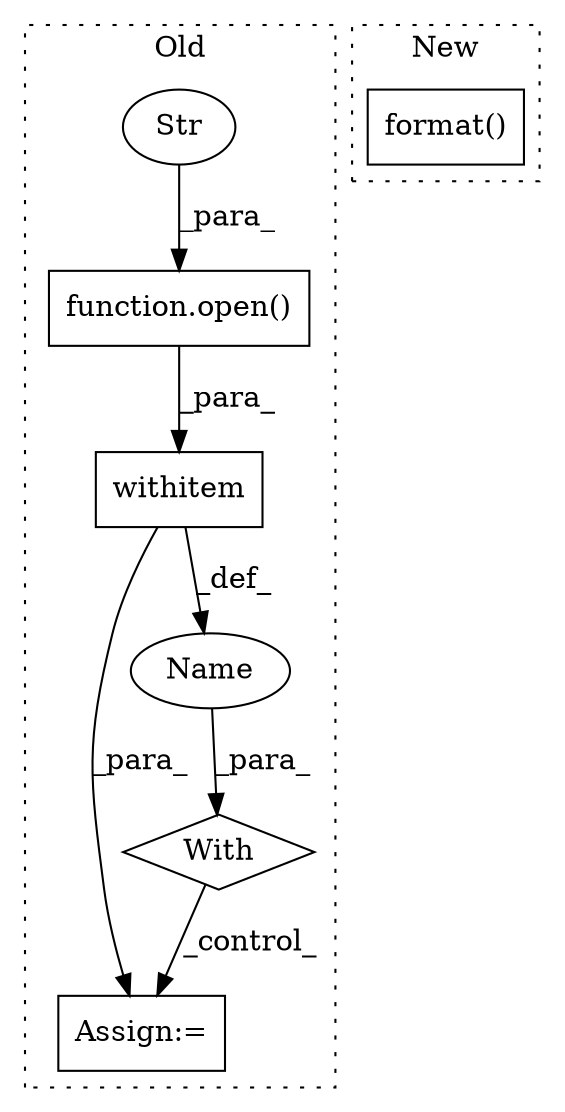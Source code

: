 digraph G {
subgraph cluster0 {
1 [label="function.open()" a="75" s="4250,4265" l="5,1" shape="box"];
3 [label="Str" a="66" s="4261" l="4" shape="ellipse"];
4 [label="With" a="39" s="4245,4254" l="5,35" shape="diamond"];
5 [label="withitem" a="49" s="4250" l="4" shape="box"];
6 [label="Assign:=" a="68" s="4304" l="3" shape="box"];
7 [label="Name" a="87" s="4270" l="1" shape="ellipse"];
label = "Old";
style="dotted";
}
subgraph cluster1 {
2 [label="format()" a="75" s="4271,4306" l="31,1" shape="box"];
label = "New";
style="dotted";
}
1 -> 5 [label="_para_"];
3 -> 1 [label="_para_"];
4 -> 6 [label="_control_"];
5 -> 6 [label="_para_"];
5 -> 7 [label="_def_"];
7 -> 4 [label="_para_"];
}
